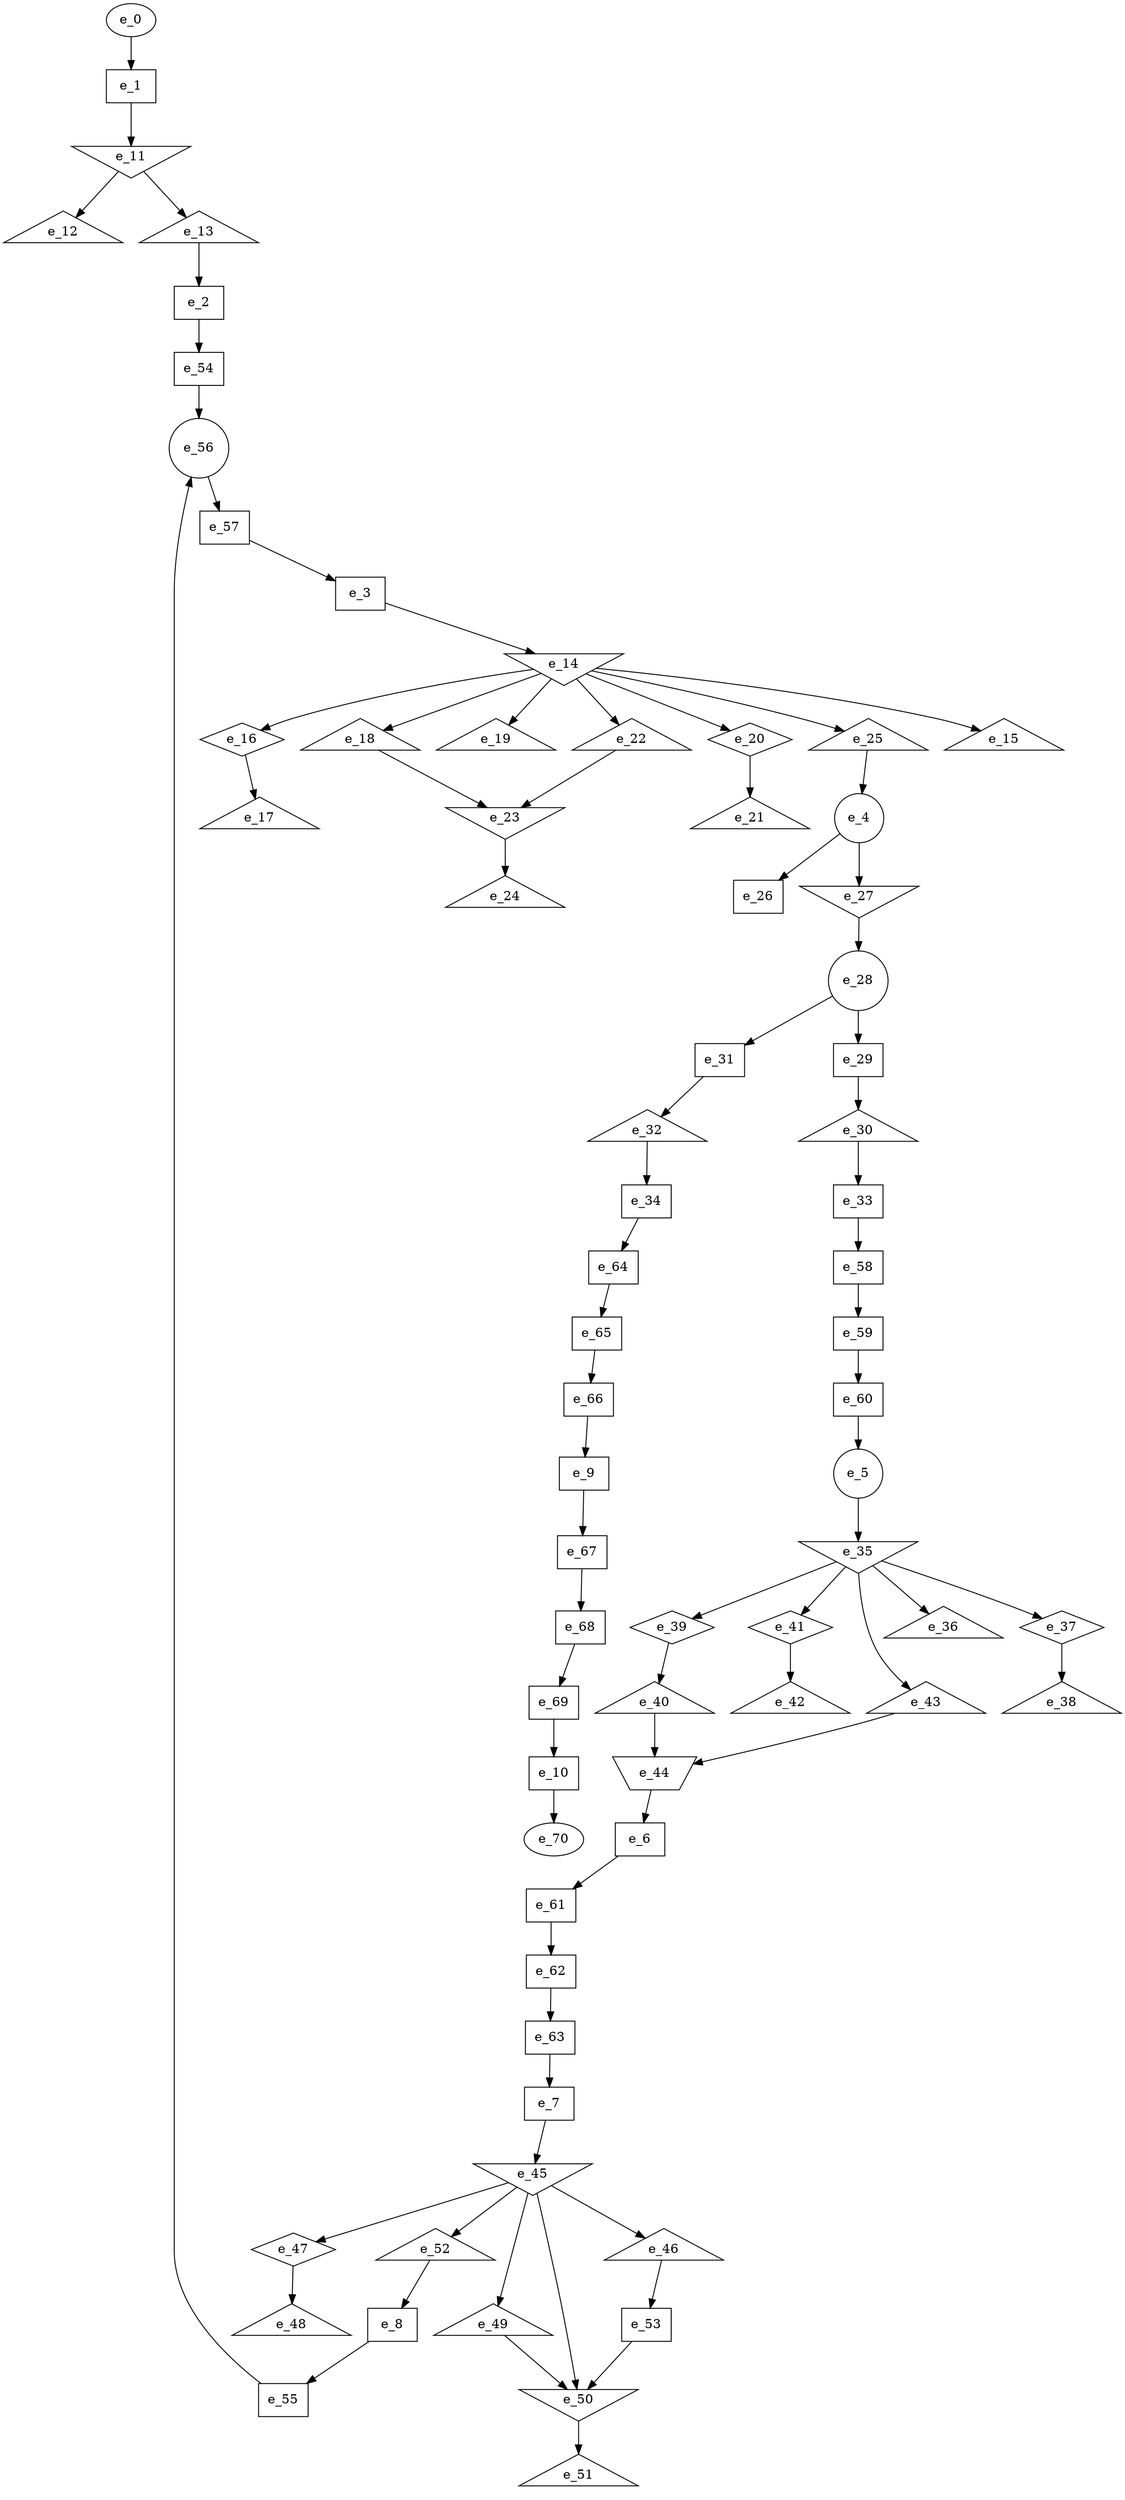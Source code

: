digraph control_path {
  e_0: entry_node : n ;
  e_1 [shape = dot];
  e_2 [shape = dot];
  e_3 [shape = dot];
  e_4 [shape = circle];
  e_5 [shape = circle];
  e_6 [shape = dot];
  e_7 [shape = dot];
  e_8 [shape = dot];
  e_9 [shape = dot];
  e_10 [shape = dot];
  e_11 [shape = invtriangle];
  e_12 [shape = triangle];
  e_13 [shape = triangle];
  e_14 [shape = invtriangle];
  e_15 [shape = triangle];
  e_16 [shape = diamond];
  e_17 [shape = triangle];
  e_18 [shape = triangle];
  e_19 [shape = triangle];
  e_20 [shape = diamond];
  e_21 [shape = triangle];
  e_22 [shape = triangle];
  e_23 [shape = invtriangle];
  e_24 [shape = triangle];
  e_25 [shape = triangle];
  e_26 [shape = dot];
  e_27 [shape = invtriangle];
  e_28 [shape = circle];
  e_29 [shape = dot];
  e_30 [shape = triangle];
  e_31 [shape = dot];
  e_32 [shape = triangle];
  e_33 [shape = dot];
  e_34 [shape = dot];
  e_35 [shape = invtriangle];
  e_36 [shape = triangle];
  e_37 [shape = diamond];
  e_38 [shape = triangle];
  e_39 [shape = diamond];
  e_40 [shape = triangle];
  e_41 [shape = diamond];
  e_42 [shape = triangle];
  e_43 [shape = triangle];
  e_44 [shape = invtrapezium];
  e_45 [shape = invtriangle];
  e_46 [shape = triangle];
  e_47 [shape = diamond];
  e_48 [shape = triangle];
  e_49 [shape = triangle];
  e_50 [shape = invtriangle];
  e_51 [shape = triangle];
  e_52 [shape = triangle];
  e_53 [shape = dot];
  e_54 [shape = dot];
  e_55 [shape = dot];
  e_56 [shape = circle];
  e_57 [shape = dot];
  e_58 [shape = dot];
  e_59 [shape = dot];
  e_60 [shape = dot];
  e_61 [shape = dot];
  e_62 [shape = dot];
  e_63 [shape = dot];
  e_64 [shape = dot];
  e_65 [shape = dot];
  e_66 [shape = dot];
  e_67 [shape = dot];
  e_68 [shape = dot];
  e_69 [shape = dot];
  e_70: exit_node : s ;
  e_0 -> e_1;
  e_13 -> e_2;
  e_57 -> e_3;
  e_25 -> e_4;
  e_60 -> e_5;
  e_44 -> e_6;
  e_63 -> e_7;
  e_52 -> e_8;
  e_66 -> e_9;
  e_69 -> e_10;
  e_1 -> e_11;
  e_11 -> e_12;
  e_11 -> e_13;
  e_3 -> e_14;
  e_14 -> e_15;
  e_14 -> e_16;
  e_16 -> e_17;
  e_14 -> e_18;
  e_14 -> e_19;
  e_14 -> e_20;
  e_20 -> e_21;
  e_14 -> e_22;
  e_18 -> e_23;
  e_22 -> e_23;
  e_23 -> e_24;
  e_14 -> e_25;
  e_4 -> e_26;
  e_4 -> e_27;
  e_27 -> e_28;
  e_28 -> e_29;
  e_29 -> e_30;
  e_28 -> e_31;
  e_31 -> e_32;
  e_30 -> e_33;
  e_32 -> e_34;
  e_5 -> e_35;
  e_35 -> e_36;
  e_35 -> e_37;
  e_37 -> e_38;
  e_35 -> e_39;
  e_39 -> e_40;
  e_35 -> e_41;
  e_41 -> e_42;
  e_35 -> e_43;
  e_40 -> e_44;
  e_43 -> e_44;
  e_7 -> e_45;
  e_45 -> e_46;
  e_45 -> e_47;
  e_47 -> e_48;
  e_45 -> e_49;
  e_45 -> e_50;
  e_49 -> e_50;
  e_53 -> e_50;
  e_50 -> e_51;
  e_45 -> e_52;
  e_46 -> e_53;
  e_2 -> e_54;
  e_8 -> e_55;
  e_54 -> e_56;
  e_55 -> e_56;
  e_56 -> e_57;
  e_33 -> e_58;
  e_58 -> e_59;
  e_59 -> e_60;
  e_6 -> e_61;
  e_61 -> e_62;
  e_62 -> e_63;
  e_34 -> e_64;
  e_64 -> e_65;
  e_65 -> e_66;
  e_9 -> e_67;
  e_67 -> e_68;
  e_68 -> e_69;
  e_10 -> e_70;
}
